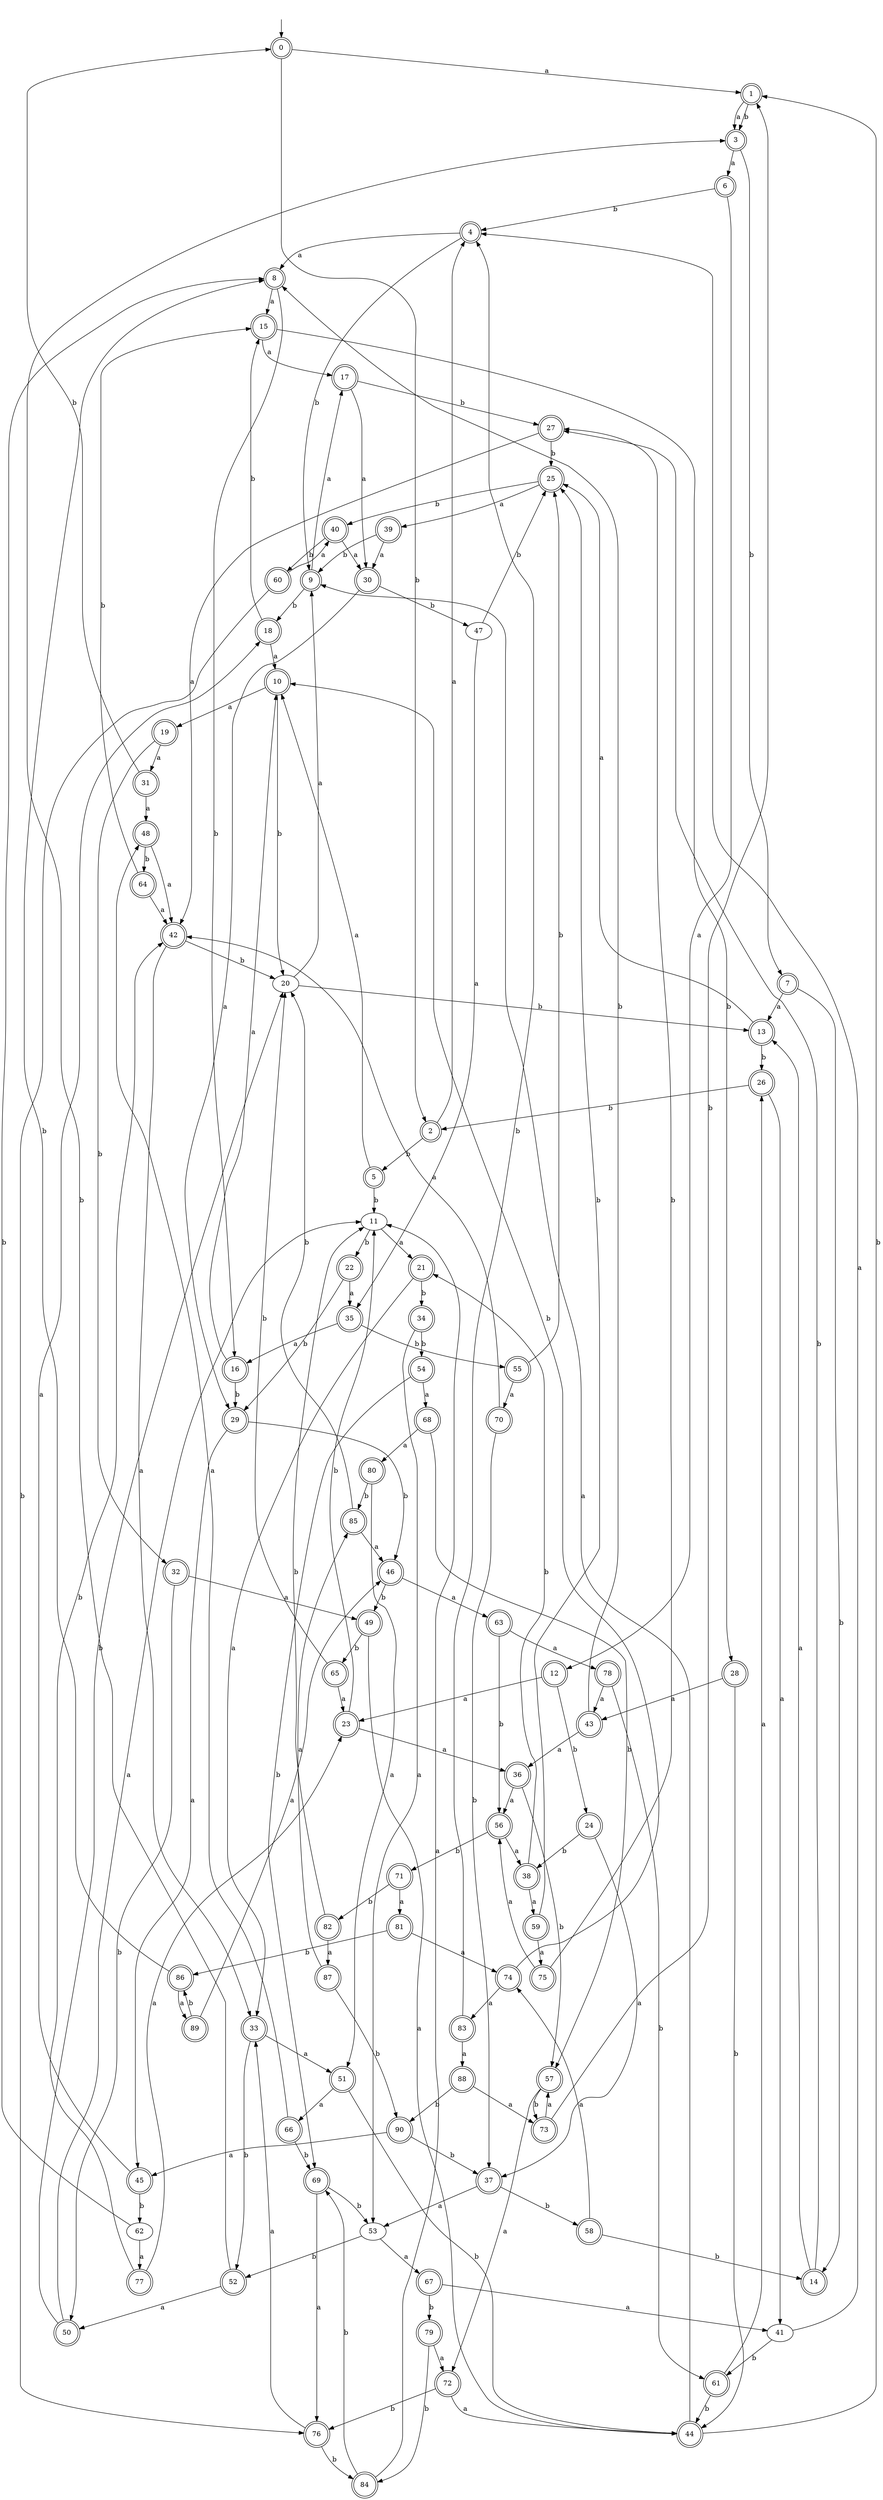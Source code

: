 digraph RandomDFA {
  __start0 [label="", shape=none];
  __start0 -> 0 [label=""];
  0 [shape=circle] [shape=doublecircle]
  0 -> 1 [label="a"]
  0 -> 2 [label="b"]
  1 [shape=doublecircle]
  1 -> 3 [label="a"]
  1 -> 3 [label="b"]
  2 [shape=doublecircle]
  2 -> 4 [label="a"]
  2 -> 5 [label="b"]
  3 [shape=doublecircle]
  3 -> 6 [label="a"]
  3 -> 7 [label="b"]
  4 [shape=doublecircle]
  4 -> 8 [label="a"]
  4 -> 9 [label="b"]
  5 [shape=doublecircle]
  5 -> 10 [label="a"]
  5 -> 11 [label="b"]
  6 [shape=doublecircle]
  6 -> 12 [label="a"]
  6 -> 4 [label="b"]
  7 [shape=doublecircle]
  7 -> 13 [label="a"]
  7 -> 14 [label="b"]
  8 [shape=doublecircle]
  8 -> 15 [label="a"]
  8 -> 16 [label="b"]
  9 [shape=doublecircle]
  9 -> 17 [label="a"]
  9 -> 18 [label="b"]
  10 [shape=doublecircle]
  10 -> 19 [label="a"]
  10 -> 20 [label="b"]
  11
  11 -> 21 [label="a"]
  11 -> 22 [label="b"]
  12 [shape=doublecircle]
  12 -> 23 [label="a"]
  12 -> 24 [label="b"]
  13 [shape=doublecircle]
  13 -> 25 [label="a"]
  13 -> 26 [label="b"]
  14 [shape=doublecircle]
  14 -> 13 [label="a"]
  14 -> 27 [label="b"]
  15 [shape=doublecircle]
  15 -> 17 [label="a"]
  15 -> 28 [label="b"]
  16 [shape=doublecircle]
  16 -> 10 [label="a"]
  16 -> 29 [label="b"]
  17 [shape=doublecircle]
  17 -> 30 [label="a"]
  17 -> 27 [label="b"]
  18 [shape=doublecircle]
  18 -> 10 [label="a"]
  18 -> 15 [label="b"]
  19 [shape=doublecircle]
  19 -> 31 [label="a"]
  19 -> 32 [label="b"]
  20
  20 -> 9 [label="a"]
  20 -> 13 [label="b"]
  21 [shape=doublecircle]
  21 -> 33 [label="a"]
  21 -> 34 [label="b"]
  22 [shape=doublecircle]
  22 -> 35 [label="a"]
  22 -> 29 [label="b"]
  23 [shape=doublecircle]
  23 -> 36 [label="a"]
  23 -> 11 [label="b"]
  24 [shape=doublecircle]
  24 -> 37 [label="a"]
  24 -> 38 [label="b"]
  25 [shape=doublecircle]
  25 -> 39 [label="a"]
  25 -> 40 [label="b"]
  26 [shape=doublecircle]
  26 -> 41 [label="a"]
  26 -> 2 [label="b"]
  27 [shape=doublecircle]
  27 -> 42 [label="a"]
  27 -> 25 [label="b"]
  28 [shape=doublecircle]
  28 -> 43 [label="a"]
  28 -> 44 [label="b"]
  29 [shape=doublecircle]
  29 -> 45 [label="a"]
  29 -> 46 [label="b"]
  30 [shape=doublecircle]
  30 -> 29 [label="a"]
  30 -> 47 [label="b"]
  31 [shape=doublecircle]
  31 -> 48 [label="a"]
  31 -> 0 [label="b"]
  32 [shape=doublecircle]
  32 -> 49 [label="a"]
  32 -> 50 [label="b"]
  33 [shape=doublecircle]
  33 -> 51 [label="a"]
  33 -> 52 [label="b"]
  34 [shape=doublecircle]
  34 -> 53 [label="a"]
  34 -> 54 [label="b"]
  35 [shape=doublecircle]
  35 -> 16 [label="a"]
  35 -> 55 [label="b"]
  36 [shape=doublecircle]
  36 -> 56 [label="a"]
  36 -> 57 [label="b"]
  37 [shape=doublecircle]
  37 -> 53 [label="a"]
  37 -> 58 [label="b"]
  38 [shape=doublecircle]
  38 -> 59 [label="a"]
  38 -> 21 [label="b"]
  39 [shape=doublecircle]
  39 -> 30 [label="a"]
  39 -> 9 [label="b"]
  40 [shape=doublecircle]
  40 -> 30 [label="a"]
  40 -> 60 [label="b"]
  41
  41 -> 4 [label="a"]
  41 -> 61 [label="b"]
  42 [shape=doublecircle]
  42 -> 33 [label="a"]
  42 -> 20 [label="b"]
  43 [shape=doublecircle]
  43 -> 36 [label="a"]
  43 -> 8 [label="b"]
  44 [shape=doublecircle]
  44 -> 9 [label="a"]
  44 -> 1 [label="b"]
  45 [shape=doublecircle]
  45 -> 18 [label="a"]
  45 -> 62 [label="b"]
  46 [shape=doublecircle]
  46 -> 63 [label="a"]
  46 -> 49 [label="b"]
  47
  47 -> 35 [label="a"]
  47 -> 25 [label="b"]
  48 [shape=doublecircle]
  48 -> 42 [label="a"]
  48 -> 64 [label="b"]
  49 [shape=doublecircle]
  49 -> 44 [label="a"]
  49 -> 65 [label="b"]
  50 [shape=doublecircle]
  50 -> 11 [label="a"]
  50 -> 20 [label="b"]
  51 [shape=doublecircle]
  51 -> 66 [label="a"]
  51 -> 44 [label="b"]
  52 [shape=doublecircle]
  52 -> 50 [label="a"]
  52 -> 3 [label="b"]
  53
  53 -> 67 [label="a"]
  53 -> 52 [label="b"]
  54 [shape=doublecircle]
  54 -> 68 [label="a"]
  54 -> 69 [label="b"]
  55 [shape=doublecircle]
  55 -> 70 [label="a"]
  55 -> 25 [label="b"]
  56 [shape=doublecircle]
  56 -> 38 [label="a"]
  56 -> 71 [label="b"]
  57 [shape=doublecircle]
  57 -> 72 [label="a"]
  57 -> 73 [label="b"]
  58 [shape=doublecircle]
  58 -> 74 [label="a"]
  58 -> 14 [label="b"]
  59 [shape=doublecircle]
  59 -> 75 [label="a"]
  59 -> 25 [label="b"]
  60 [shape=doublecircle]
  60 -> 40 [label="a"]
  60 -> 76 [label="b"]
  61 [shape=doublecircle]
  61 -> 26 [label="a"]
  61 -> 44 [label="b"]
  62
  62 -> 77 [label="a"]
  62 -> 8 [label="b"]
  63 [shape=doublecircle]
  63 -> 78 [label="a"]
  63 -> 56 [label="b"]
  64 [shape=doublecircle]
  64 -> 42 [label="a"]
  64 -> 15 [label="b"]
  65 [shape=doublecircle]
  65 -> 23 [label="a"]
  65 -> 20 [label="b"]
  66 [shape=doublecircle]
  66 -> 48 [label="a"]
  66 -> 69 [label="b"]
  67 [shape=doublecircle]
  67 -> 41 [label="a"]
  67 -> 79 [label="b"]
  68 [shape=doublecircle]
  68 -> 80 [label="a"]
  68 -> 57 [label="b"]
  69 [shape=doublecircle]
  69 -> 76 [label="a"]
  69 -> 53 [label="b"]
  70 [shape=doublecircle]
  70 -> 42 [label="a"]
  70 -> 37 [label="b"]
  71 [shape=doublecircle]
  71 -> 81 [label="a"]
  71 -> 82 [label="b"]
  72 [shape=doublecircle]
  72 -> 44 [label="a"]
  72 -> 76 [label="b"]
  73 [shape=doublecircle]
  73 -> 57 [label="a"]
  73 -> 1 [label="b"]
  74 [shape=doublecircle]
  74 -> 83 [label="a"]
  74 -> 10 [label="b"]
  75 [shape=doublecircle]
  75 -> 56 [label="a"]
  75 -> 27 [label="b"]
  76 [shape=doublecircle]
  76 -> 33 [label="a"]
  76 -> 84 [label="b"]
  77 [shape=doublecircle]
  77 -> 23 [label="a"]
  77 -> 42 [label="b"]
  78 [shape=doublecircle]
  78 -> 43 [label="a"]
  78 -> 61 [label="b"]
  79 [shape=doublecircle]
  79 -> 72 [label="a"]
  79 -> 84 [label="b"]
  80 [shape=doublecircle]
  80 -> 51 [label="a"]
  80 -> 85 [label="b"]
  81 [shape=doublecircle]
  81 -> 74 [label="a"]
  81 -> 86 [label="b"]
  82 [shape=doublecircle]
  82 -> 87 [label="a"]
  82 -> 11 [label="b"]
  83 [shape=doublecircle]
  83 -> 88 [label="a"]
  83 -> 4 [label="b"]
  84 [shape=doublecircle]
  84 -> 11 [label="a"]
  84 -> 69 [label="b"]
  85 [shape=doublecircle]
  85 -> 46 [label="a"]
  85 -> 20 [label="b"]
  86 [shape=doublecircle]
  86 -> 89 [label="a"]
  86 -> 8 [label="b"]
  87 [shape=doublecircle]
  87 -> 85 [label="a"]
  87 -> 90 [label="b"]
  88 [shape=doublecircle]
  88 -> 73 [label="a"]
  88 -> 90 [label="b"]
  89 [shape=doublecircle]
  89 -> 46 [label="a"]
  89 -> 86 [label="b"]
  90 [shape=doublecircle]
  90 -> 45 [label="a"]
  90 -> 37 [label="b"]
}
